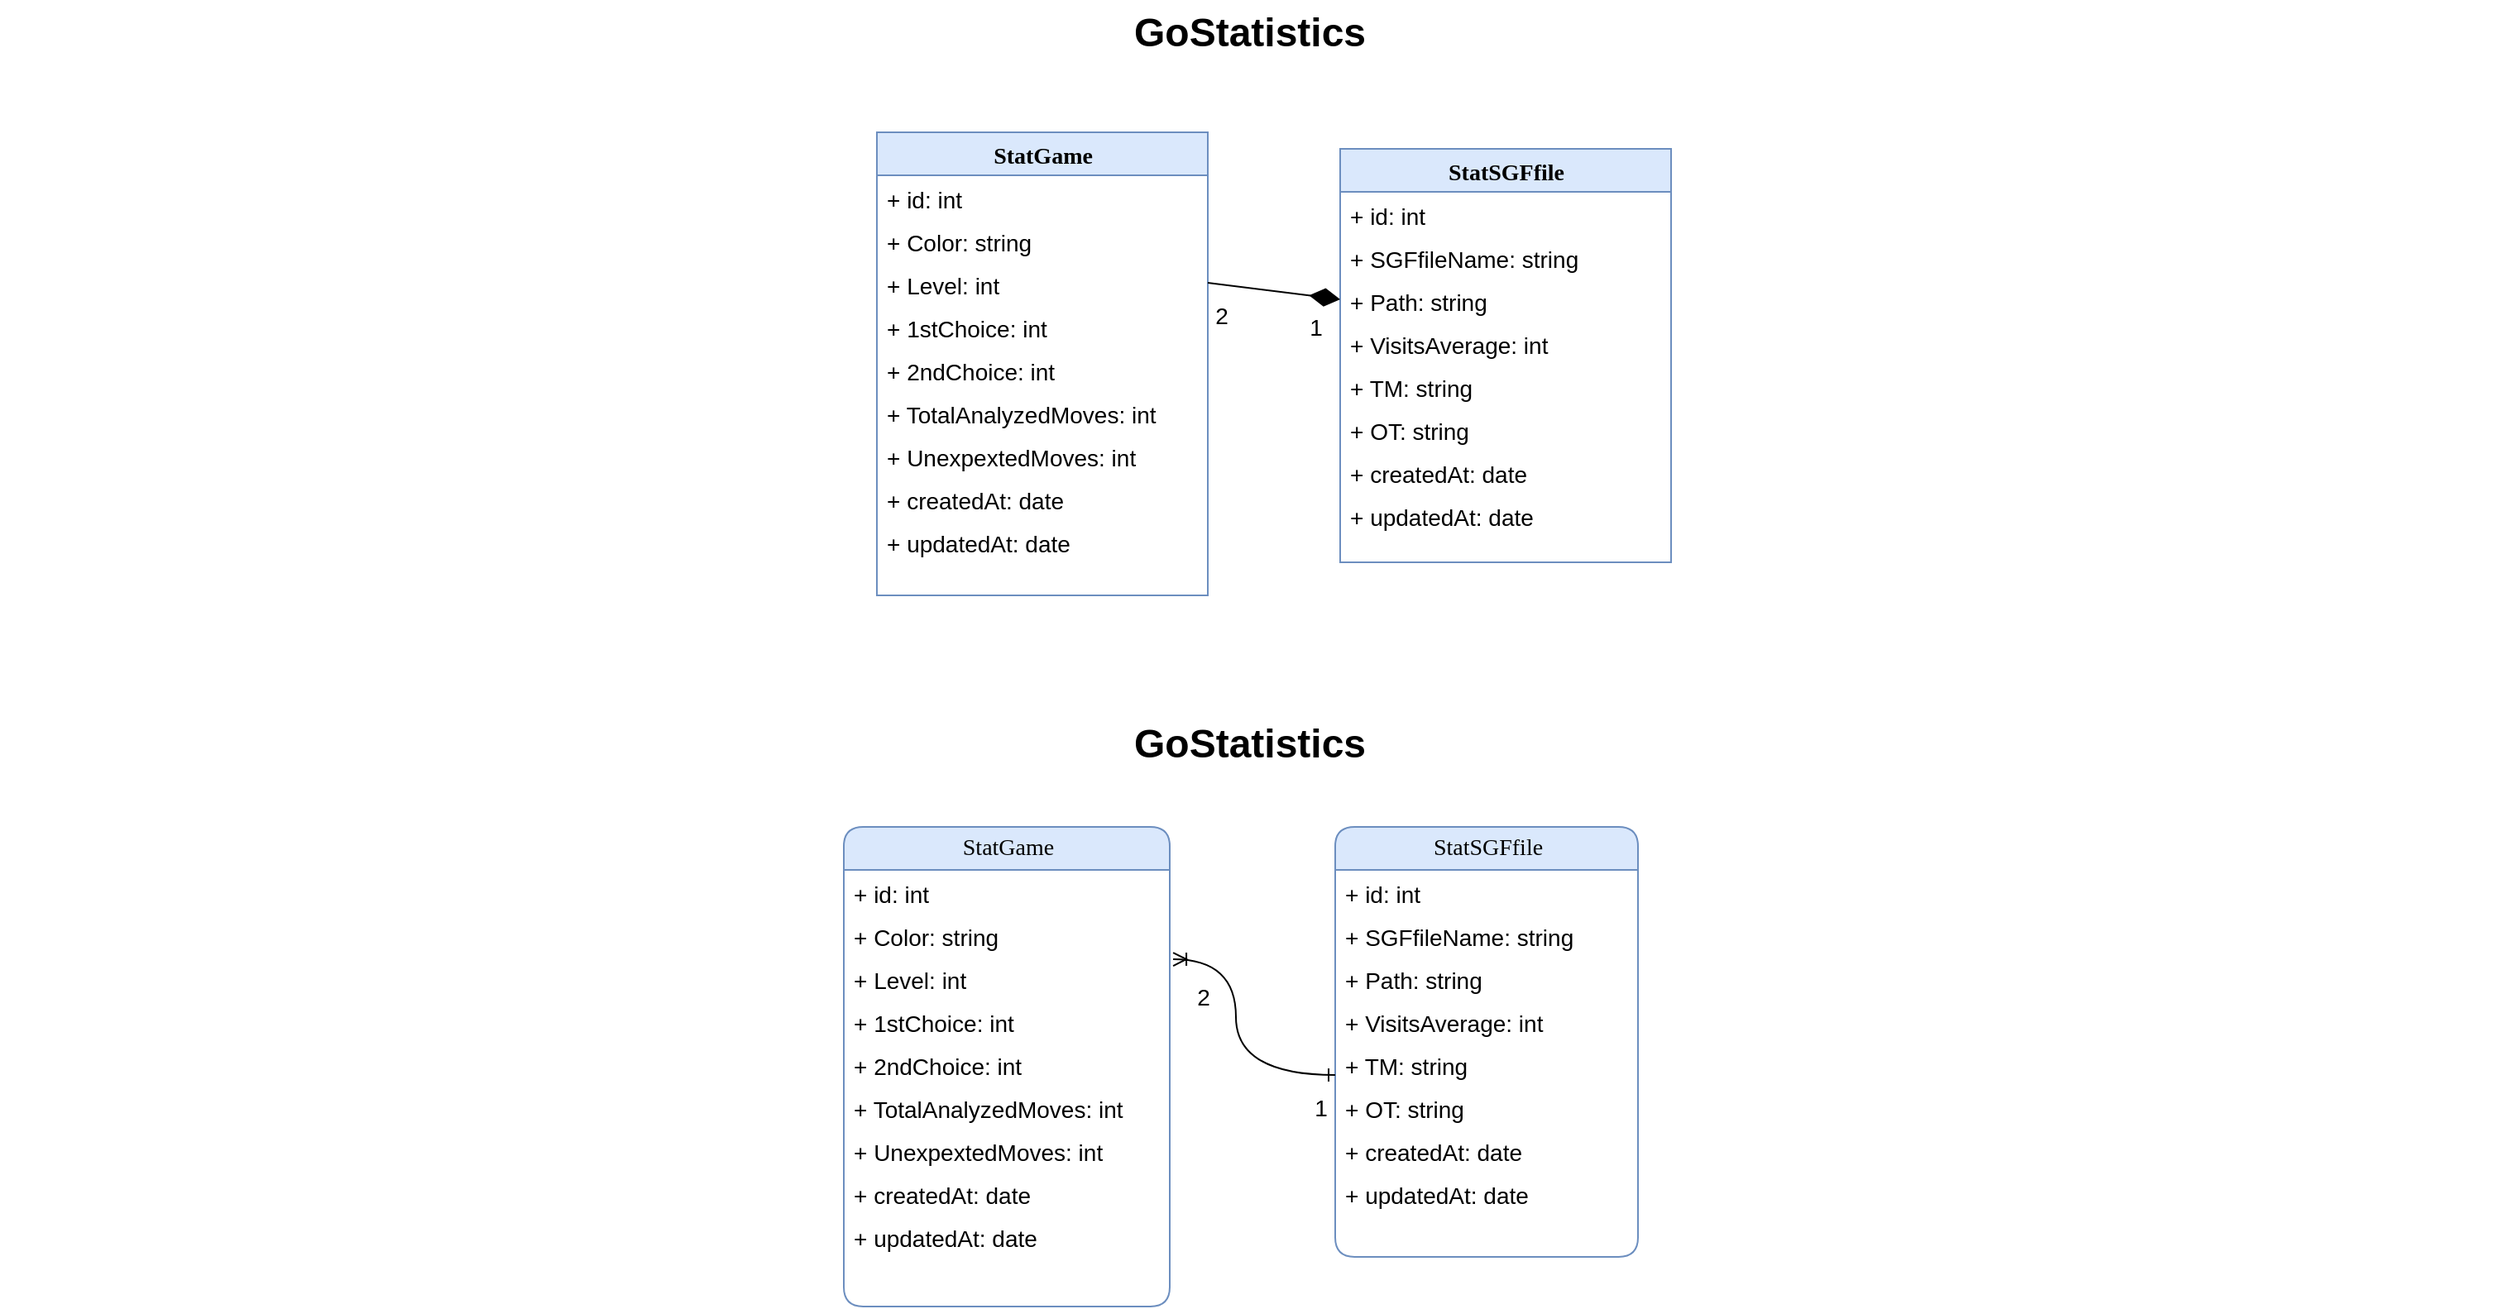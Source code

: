 <mxfile version="18.0.0" type="device"><diagram name="Page-1" id="929967ad-93f9-6ef4-fab6-5d389245f69c"><mxGraphModel dx="1422" dy="754" grid="1" gridSize="10" guides="1" tooltips="1" connect="1" arrows="1" fold="1" page="1" pageScale="1.5" pageWidth="1169" pageHeight="826" background="none" math="0" shadow="0"><root><mxCell id="0" style=";html=1;"/><mxCell id="1" style=";html=1;" parent="0"/><mxCell id="1672d66443f91eb5-23" value="GoStatistics" style="text;strokeColor=none;fillColor=none;html=1;fontSize=24;fontStyle=1;verticalAlign=middle;align=center;" parent="1" vertex="1"><mxGeometry x="120" y="40" width="1510" height="40" as="geometry"/></mxCell><mxCell id="RHmgDbM2cvJ6VYMN8xZf-1" value="StatSGFfile" style="swimlane;html=1;fontStyle=1;align=center;verticalAlign=top;childLayout=stackLayout;horizontal=1;startSize=26;horizontalStack=0;resizeParent=1;resizeLast=0;collapsible=1;marginBottom=0;swimlaneFillColor=#ffffff;rounded=0;shadow=0;comic=0;labelBackgroundColor=none;strokeWidth=1;fillColor=#dae8fc;fontFamily=Verdana;fontSize=14;strokeColor=#6c8ebf;" parent="1" vertex="1"><mxGeometry x="930" y="130" width="200" height="250" as="geometry"/></mxCell><mxCell id="RHmgDbM2cvJ6VYMN8xZf-2" value="+ id: int" style="text;html=1;strokeColor=none;fillColor=none;align=left;verticalAlign=top;spacingLeft=4;spacingRight=4;whiteSpace=wrap;overflow=hidden;rotatable=0;points=[[0,0.5],[1,0.5]];portConstraint=eastwest;fontSize=14;" parent="RHmgDbM2cvJ6VYMN8xZf-1" vertex="1"><mxGeometry y="26" width="200" height="26" as="geometry"/></mxCell><mxCell id="RHmgDbM2cvJ6VYMN8xZf-3" value="+ SGFfileName: string" style="text;html=1;strokeColor=none;fillColor=none;align=left;verticalAlign=top;spacingLeft=4;spacingRight=4;whiteSpace=wrap;overflow=hidden;rotatable=0;points=[[0,0.5],[1,0.5]];portConstraint=eastwest;fontSize=14;" parent="RHmgDbM2cvJ6VYMN8xZf-1" vertex="1"><mxGeometry y="52" width="200" height="26" as="geometry"/></mxCell><mxCell id="RHmgDbM2cvJ6VYMN8xZf-4" value="+ Path: string" style="text;html=1;strokeColor=none;fillColor=none;align=left;verticalAlign=top;spacingLeft=4;spacingRight=4;whiteSpace=wrap;overflow=hidden;rotatable=0;points=[[0,0.5],[1,0.5]];portConstraint=eastwest;fontSize=14;" parent="RHmgDbM2cvJ6VYMN8xZf-1" vertex="1"><mxGeometry y="78" width="200" height="26" as="geometry"/></mxCell><mxCell id="RHmgDbM2cvJ6VYMN8xZf-5" value="+ VisitsAverage: int" style="text;html=1;strokeColor=none;fillColor=none;align=left;verticalAlign=top;spacingLeft=4;spacingRight=4;whiteSpace=wrap;overflow=hidden;rotatable=0;points=[[0,0.5],[1,0.5]];portConstraint=eastwest;fontSize=14;" parent="RHmgDbM2cvJ6VYMN8xZf-1" vertex="1"><mxGeometry y="104" width="200" height="26" as="geometry"/></mxCell><mxCell id="RHmgDbM2cvJ6VYMN8xZf-20" value="+ TM: string" style="text;html=1;strokeColor=none;fillColor=none;align=left;verticalAlign=top;spacingLeft=4;spacingRight=4;whiteSpace=wrap;overflow=hidden;rotatable=0;points=[[0,0.5],[1,0.5]];portConstraint=eastwest;fontSize=14;" parent="RHmgDbM2cvJ6VYMN8xZf-1" vertex="1"><mxGeometry y="130" width="200" height="26" as="geometry"/></mxCell><mxCell id="RHmgDbM2cvJ6VYMN8xZf-21" value="+ OT: string" style="text;html=1;strokeColor=none;fillColor=none;align=left;verticalAlign=top;spacingLeft=4;spacingRight=4;whiteSpace=wrap;overflow=hidden;rotatable=0;points=[[0,0.5],[1,0.5]];portConstraint=eastwest;fontSize=14;" parent="RHmgDbM2cvJ6VYMN8xZf-1" vertex="1"><mxGeometry y="156" width="200" height="26" as="geometry"/></mxCell><mxCell id="RHmgDbM2cvJ6VYMN8xZf-22" value="+ createdAt: date" style="text;html=1;strokeColor=none;fillColor=none;align=left;verticalAlign=top;spacingLeft=4;spacingRight=4;whiteSpace=wrap;overflow=hidden;rotatable=0;points=[[0,0.5],[1,0.5]];portConstraint=eastwest;fontSize=14;" parent="RHmgDbM2cvJ6VYMN8xZf-1" vertex="1"><mxGeometry y="182" width="200" height="26" as="geometry"/></mxCell><mxCell id="RHmgDbM2cvJ6VYMN8xZf-23" value="+ updatedAt: date" style="text;html=1;strokeColor=none;fillColor=none;align=left;verticalAlign=top;spacingLeft=4;spacingRight=4;whiteSpace=wrap;overflow=hidden;rotatable=0;points=[[0,0.5],[1,0.5]];portConstraint=eastwest;fontSize=14;" parent="RHmgDbM2cvJ6VYMN8xZf-1" vertex="1"><mxGeometry y="208" width="200" height="26" as="geometry"/></mxCell><mxCell id="RHmgDbM2cvJ6VYMN8xZf-6" value="StatGame" style="swimlane;html=1;fontStyle=1;align=center;verticalAlign=top;childLayout=stackLayout;horizontal=1;startSize=26;horizontalStack=0;resizeParent=1;resizeLast=0;collapsible=1;marginBottom=0;swimlaneFillColor=#ffffff;rounded=0;shadow=0;comic=0;labelBackgroundColor=none;strokeWidth=1;fillColor=#dae8fc;fontFamily=Verdana;fontSize=14;strokeColor=#6c8ebf;" parent="1" vertex="1"><mxGeometry x="650" y="120" width="200" height="280" as="geometry"/></mxCell><mxCell id="RHmgDbM2cvJ6VYMN8xZf-7" value="+ id: int" style="text;html=1;strokeColor=none;fillColor=none;align=left;verticalAlign=top;spacingLeft=4;spacingRight=4;whiteSpace=wrap;overflow=hidden;rotatable=0;points=[[0,0.5],[1,0.5]];portConstraint=eastwest;fontSize=14;" parent="RHmgDbM2cvJ6VYMN8xZf-6" vertex="1"><mxGeometry y="26" width="200" height="26" as="geometry"/></mxCell><mxCell id="RHmgDbM2cvJ6VYMN8xZf-8" value="+ Color: string" style="text;html=1;strokeColor=none;fillColor=none;align=left;verticalAlign=top;spacingLeft=4;spacingRight=4;whiteSpace=wrap;overflow=hidden;rotatable=0;points=[[0,0.5],[1,0.5]];portConstraint=eastwest;fontSize=14;" parent="RHmgDbM2cvJ6VYMN8xZf-6" vertex="1"><mxGeometry y="52" width="200" height="26" as="geometry"/></mxCell><mxCell id="RHmgDbM2cvJ6VYMN8xZf-9" value="+ Level: int" style="text;html=1;strokeColor=none;fillColor=none;align=left;verticalAlign=top;spacingLeft=4;spacingRight=4;whiteSpace=wrap;overflow=hidden;rotatable=0;points=[[0,0.5],[1,0.5]];portConstraint=eastwest;fontSize=14;" parent="RHmgDbM2cvJ6VYMN8xZf-6" vertex="1"><mxGeometry y="78" width="200" height="26" as="geometry"/></mxCell><mxCell id="RHmgDbM2cvJ6VYMN8xZf-10" value="+ 1stChoice: int" style="text;html=1;strokeColor=none;fillColor=none;align=left;verticalAlign=top;spacingLeft=4;spacingRight=4;whiteSpace=wrap;overflow=hidden;rotatable=0;points=[[0,0.5],[1,0.5]];portConstraint=eastwest;fontSize=14;" parent="RHmgDbM2cvJ6VYMN8xZf-6" vertex="1"><mxGeometry y="104" width="200" height="26" as="geometry"/></mxCell><mxCell id="RHmgDbM2cvJ6VYMN8xZf-11" value="+ 2ndChoice: int" style="text;html=1;strokeColor=none;fillColor=none;align=left;verticalAlign=top;spacingLeft=4;spacingRight=4;whiteSpace=wrap;overflow=hidden;rotatable=0;points=[[0,0.5],[1,0.5]];portConstraint=eastwest;fontSize=14;" parent="RHmgDbM2cvJ6VYMN8xZf-6" vertex="1"><mxGeometry y="130" width="200" height="26" as="geometry"/></mxCell><mxCell id="RHmgDbM2cvJ6VYMN8xZf-12" value="+ TotalAnalyzedMoves: int" style="text;html=1;strokeColor=none;fillColor=none;align=left;verticalAlign=top;spacingLeft=4;spacingRight=4;whiteSpace=wrap;overflow=hidden;rotatable=0;points=[[0,0.5],[1,0.5]];portConstraint=eastwest;fontSize=14;" parent="RHmgDbM2cvJ6VYMN8xZf-6" vertex="1"><mxGeometry y="156" width="200" height="26" as="geometry"/></mxCell><mxCell id="RHmgDbM2cvJ6VYMN8xZf-13" value="+ UnexpextedMoves: int" style="text;html=1;strokeColor=none;fillColor=none;align=left;verticalAlign=top;spacingLeft=4;spacingRight=4;whiteSpace=wrap;overflow=hidden;rotatable=0;points=[[0,0.5],[1,0.5]];portConstraint=eastwest;fontSize=14;" parent="RHmgDbM2cvJ6VYMN8xZf-6" vertex="1"><mxGeometry y="182" width="200" height="26" as="geometry"/></mxCell><mxCell id="RHmgDbM2cvJ6VYMN8xZf-24" value="+ createdAt: date" style="text;html=1;strokeColor=none;fillColor=none;align=left;verticalAlign=top;spacingLeft=4;spacingRight=4;whiteSpace=wrap;overflow=hidden;rotatable=0;points=[[0,0.5],[1,0.5]];portConstraint=eastwest;fontSize=14;" parent="RHmgDbM2cvJ6VYMN8xZf-6" vertex="1"><mxGeometry y="208" width="200" height="26" as="geometry"/></mxCell><mxCell id="RHmgDbM2cvJ6VYMN8xZf-25" value="+ updatedAt: date" style="text;html=1;strokeColor=none;fillColor=none;align=left;verticalAlign=top;spacingLeft=4;spacingRight=4;whiteSpace=wrap;overflow=hidden;rotatable=0;points=[[0,0.5],[1,0.5]];portConstraint=eastwest;fontSize=14;" parent="RHmgDbM2cvJ6VYMN8xZf-6" vertex="1"><mxGeometry y="234" width="200" height="26" as="geometry"/></mxCell><mxCell id="RHmgDbM2cvJ6VYMN8xZf-16" value="" style="endArrow=none;html=1;rounded=0;exitX=1;exitY=0.5;exitDx=0;exitDy=0;entryX=0;entryY=0.5;entryDx=0;entryDy=0;strokeColor=none;fontSize=14;" parent="1" source="RHmgDbM2cvJ6VYMN8xZf-9" target="RHmgDbM2cvJ6VYMN8xZf-4" edge="1"><mxGeometry width="50" height="50" relative="1" as="geometry"><mxPoint x="1490" y="340" as="sourcePoint"/><mxPoint x="1540" y="290" as="targetPoint"/></mxGeometry></mxCell><mxCell id="RHmgDbM2cvJ6VYMN8xZf-17" value="" style="endArrow=none;html=1;rounded=0;startArrow=diamondThin;startFill=1;targetPerimeterSpacing=0;endSize=8;strokeWidth=1;jumpSize=10;startSize=16;exitX=0;exitY=0.5;exitDx=0;exitDy=0;entryX=1;entryY=0.5;entryDx=0;entryDy=0;fontSize=14;" parent="1" source="RHmgDbM2cvJ6VYMN8xZf-4" target="RHmgDbM2cvJ6VYMN8xZf-9" edge="1"><mxGeometry width="50" height="50" relative="1" as="geometry"><mxPoint x="860" y="406.437" as="sourcePoint"/><mxPoint x="850" y="290" as="targetPoint"/></mxGeometry></mxCell><mxCell id="RHmgDbM2cvJ6VYMN8xZf-18" value="1" style="edgeLabel;html=1;align=center;verticalAlign=middle;resizable=0;points=[];fontSize=14;" parent="RHmgDbM2cvJ6VYMN8xZf-17" vertex="1" connectable="0"><mxGeometry x="-0.625" y="-1" relative="1" as="geometry"><mxPoint y="20" as="offset"/></mxGeometry></mxCell><mxCell id="RHmgDbM2cvJ6VYMN8xZf-19" value="2" style="edgeLabel;html=1;align=center;verticalAlign=middle;resizable=0;points=[];fontSize=14;" parent="RHmgDbM2cvJ6VYMN8xZf-17" vertex="1" connectable="0"><mxGeometry x="0.797" y="-1" relative="1" as="geometry"><mxPoint y="20" as="offset"/></mxGeometry></mxCell><mxCell id="52-I_zl2oWdnbj6EnBFY-1" value="StatSGFfile" style="swimlane;html=1;fontStyle=0;childLayout=stackLayout;horizontal=1;startSize=26;fillColor=#dae8fc;horizontalStack=0;resizeParent=1;resizeLast=0;collapsible=1;marginBottom=0;swimlaneFillColor=#ffffff;align=center;rounded=1;shadow=0;comic=0;labelBackgroundColor=none;strokeWidth=1;fontFamily=Verdana;fontSize=14;strokeColor=#6c8ebf;" vertex="1" parent="1"><mxGeometry x="927" y="540" width="183" height="260" as="geometry"/></mxCell><mxCell id="52-I_zl2oWdnbj6EnBFY-23" value="+ id: int" style="text;html=1;strokeColor=none;fillColor=none;align=left;verticalAlign=top;spacingLeft=4;spacingRight=4;whiteSpace=wrap;overflow=hidden;rotatable=0;points=[[0,0.5],[1,0.5]];portConstraint=eastwest;fontSize=14;" vertex="1" parent="52-I_zl2oWdnbj6EnBFY-1"><mxGeometry y="26" width="183" height="26" as="geometry"/></mxCell><mxCell id="52-I_zl2oWdnbj6EnBFY-24" value="+ SGFfileName: string" style="text;html=1;strokeColor=none;fillColor=none;align=left;verticalAlign=top;spacingLeft=4;spacingRight=4;whiteSpace=wrap;overflow=hidden;rotatable=0;points=[[0,0.5],[1,0.5]];portConstraint=eastwest;fontSize=14;" vertex="1" parent="52-I_zl2oWdnbj6EnBFY-1"><mxGeometry y="52" width="183" height="26" as="geometry"/></mxCell><mxCell id="52-I_zl2oWdnbj6EnBFY-25" value="+ Path: string" style="text;html=1;strokeColor=none;fillColor=none;align=left;verticalAlign=top;spacingLeft=4;spacingRight=4;whiteSpace=wrap;overflow=hidden;rotatable=0;points=[[0,0.5],[1,0.5]];portConstraint=eastwest;fontSize=14;" vertex="1" parent="52-I_zl2oWdnbj6EnBFY-1"><mxGeometry y="78" width="183" height="26" as="geometry"/></mxCell><mxCell id="52-I_zl2oWdnbj6EnBFY-26" value="+ VisitsAverage: int" style="text;html=1;strokeColor=none;fillColor=none;align=left;verticalAlign=top;spacingLeft=4;spacingRight=4;whiteSpace=wrap;overflow=hidden;rotatable=0;points=[[0,0.5],[1,0.5]];portConstraint=eastwest;fontSize=14;" vertex="1" parent="52-I_zl2oWdnbj6EnBFY-1"><mxGeometry y="104" width="183" height="26" as="geometry"/></mxCell><mxCell id="52-I_zl2oWdnbj6EnBFY-27" value="+ TM: string" style="text;html=1;strokeColor=none;fillColor=none;align=left;verticalAlign=top;spacingLeft=4;spacingRight=4;whiteSpace=wrap;overflow=hidden;rotatable=0;points=[[0,0.5],[1,0.5]];portConstraint=eastwest;fontSize=14;" vertex="1" parent="52-I_zl2oWdnbj6EnBFY-1"><mxGeometry y="130" width="183" height="26" as="geometry"/></mxCell><mxCell id="52-I_zl2oWdnbj6EnBFY-28" value="+ OT: string" style="text;html=1;strokeColor=none;fillColor=none;align=left;verticalAlign=top;spacingLeft=4;spacingRight=4;whiteSpace=wrap;overflow=hidden;rotatable=0;points=[[0,0.5],[1,0.5]];portConstraint=eastwest;fontSize=14;" vertex="1" parent="52-I_zl2oWdnbj6EnBFY-1"><mxGeometry y="156" width="183" height="26" as="geometry"/></mxCell><mxCell id="52-I_zl2oWdnbj6EnBFY-29" value="+ createdAt: date" style="text;html=1;strokeColor=none;fillColor=none;align=left;verticalAlign=top;spacingLeft=4;spacingRight=4;whiteSpace=wrap;overflow=hidden;rotatable=0;points=[[0,0.5],[1,0.5]];portConstraint=eastwest;fontSize=14;" vertex="1" parent="52-I_zl2oWdnbj6EnBFY-1"><mxGeometry y="182" width="183" height="26" as="geometry"/></mxCell><mxCell id="52-I_zl2oWdnbj6EnBFY-30" value="+ updatedAt: date" style="text;html=1;strokeColor=none;fillColor=none;align=left;verticalAlign=top;spacingLeft=4;spacingRight=4;whiteSpace=wrap;overflow=hidden;rotatable=0;points=[[0,0.5],[1,0.5]];portConstraint=eastwest;fontSize=14;" vertex="1" parent="52-I_zl2oWdnbj6EnBFY-1"><mxGeometry y="208" width="183" height="26" as="geometry"/></mxCell><mxCell id="52-I_zl2oWdnbj6EnBFY-6" value="StatGame" style="swimlane;html=1;fontStyle=0;childLayout=stackLayout;horizontal=1;startSize=26;fillColor=#dae8fc;horizontalStack=0;resizeParent=1;resizeLast=0;collapsible=1;marginBottom=0;swimlaneFillColor=#ffffff;align=center;rounded=1;shadow=0;comic=0;labelBackgroundColor=none;strokeWidth=1;fontFamily=Verdana;fontSize=14;strokeColor=#6c8ebf;" vertex="1" parent="1"><mxGeometry x="630" y="540" width="197" height="290" as="geometry"/></mxCell><mxCell id="52-I_zl2oWdnbj6EnBFY-31" value="+ id: int" style="text;html=1;strokeColor=none;fillColor=none;align=left;verticalAlign=top;spacingLeft=4;spacingRight=4;whiteSpace=wrap;overflow=hidden;rotatable=0;points=[[0,0.5],[1,0.5]];portConstraint=eastwest;fontSize=14;" vertex="1" parent="52-I_zl2oWdnbj6EnBFY-6"><mxGeometry y="26" width="197" height="26" as="geometry"/></mxCell><mxCell id="52-I_zl2oWdnbj6EnBFY-32" value="+ Color: string" style="text;html=1;strokeColor=none;fillColor=none;align=left;verticalAlign=top;spacingLeft=4;spacingRight=4;whiteSpace=wrap;overflow=hidden;rotatable=0;points=[[0,0.5],[1,0.5]];portConstraint=eastwest;fontSize=14;" vertex="1" parent="52-I_zl2oWdnbj6EnBFY-6"><mxGeometry y="52" width="197" height="26" as="geometry"/></mxCell><mxCell id="52-I_zl2oWdnbj6EnBFY-33" value="+ Level: int" style="text;html=1;strokeColor=none;fillColor=none;align=left;verticalAlign=top;spacingLeft=4;spacingRight=4;whiteSpace=wrap;overflow=hidden;rotatable=0;points=[[0,0.5],[1,0.5]];portConstraint=eastwest;fontSize=14;" vertex="1" parent="52-I_zl2oWdnbj6EnBFY-6"><mxGeometry y="78" width="197" height="26" as="geometry"/></mxCell><mxCell id="52-I_zl2oWdnbj6EnBFY-34" value="+ 1stChoice: int" style="text;html=1;strokeColor=none;fillColor=none;align=left;verticalAlign=top;spacingLeft=4;spacingRight=4;whiteSpace=wrap;overflow=hidden;rotatable=0;points=[[0,0.5],[1,0.5]];portConstraint=eastwest;fontSize=14;" vertex="1" parent="52-I_zl2oWdnbj6EnBFY-6"><mxGeometry y="104" width="197" height="26" as="geometry"/></mxCell><mxCell id="52-I_zl2oWdnbj6EnBFY-35" value="+ 2ndChoice: int" style="text;html=1;strokeColor=none;fillColor=none;align=left;verticalAlign=top;spacingLeft=4;spacingRight=4;whiteSpace=wrap;overflow=hidden;rotatable=0;points=[[0,0.5],[1,0.5]];portConstraint=eastwest;fontSize=14;" vertex="1" parent="52-I_zl2oWdnbj6EnBFY-6"><mxGeometry y="130" width="197" height="26" as="geometry"/></mxCell><mxCell id="52-I_zl2oWdnbj6EnBFY-36" value="+ TotalAnalyzedMoves: int" style="text;html=1;strokeColor=none;fillColor=none;align=left;verticalAlign=top;spacingLeft=4;spacingRight=4;whiteSpace=wrap;overflow=hidden;rotatable=0;points=[[0,0.5],[1,0.5]];portConstraint=eastwest;fontSize=14;" vertex="1" parent="52-I_zl2oWdnbj6EnBFY-6"><mxGeometry y="156" width="197" height="26" as="geometry"/></mxCell><mxCell id="52-I_zl2oWdnbj6EnBFY-37" value="+ UnexpextedMoves: int" style="text;html=1;strokeColor=none;fillColor=none;align=left;verticalAlign=top;spacingLeft=4;spacingRight=4;whiteSpace=wrap;overflow=hidden;rotatable=0;points=[[0,0.5],[1,0.5]];portConstraint=eastwest;fontSize=14;" vertex="1" parent="52-I_zl2oWdnbj6EnBFY-6"><mxGeometry y="182" width="197" height="26" as="geometry"/></mxCell><mxCell id="52-I_zl2oWdnbj6EnBFY-39" value="+ createdAt: date" style="text;html=1;strokeColor=none;fillColor=none;align=left;verticalAlign=top;spacingLeft=4;spacingRight=4;whiteSpace=wrap;overflow=hidden;rotatable=0;points=[[0,0.5],[1,0.5]];portConstraint=eastwest;fontSize=14;" vertex="1" parent="52-I_zl2oWdnbj6EnBFY-6"><mxGeometry y="208" width="197" height="26" as="geometry"/></mxCell><mxCell id="52-I_zl2oWdnbj6EnBFY-38" value="+ updatedAt: date" style="text;html=1;strokeColor=none;fillColor=none;align=left;verticalAlign=top;spacingLeft=4;spacingRight=4;whiteSpace=wrap;overflow=hidden;rotatable=0;points=[[0,0.5],[1,0.5]];portConstraint=eastwest;fontSize=14;" vertex="1" parent="52-I_zl2oWdnbj6EnBFY-6"><mxGeometry y="234" width="197" height="26" as="geometry"/></mxCell><mxCell id="52-I_zl2oWdnbj6EnBFY-11" value="" style="endArrow=ERone;html=1;rounded=0;targetPerimeterSpacing=0;curved=1;exitX=1.012;exitY=0.808;exitDx=0;exitDy=0;exitPerimeter=0;entryX=0;entryY=0.5;entryDx=0;entryDy=0;edgeStyle=orthogonalEdgeStyle;startArrow=ERoneToMany;startFill=0;endFill=0;fontSize=14;" edge="1" parent="1"><mxGeometry width="50" height="50" relative="1" as="geometry"><mxPoint x="829.04" y="620.008" as="sourcePoint"/><mxPoint x="927" y="690" as="targetPoint"/><Array as="points"><mxPoint x="867" y="620"/><mxPoint x="867" y="690"/></Array></mxGeometry></mxCell><mxCell id="52-I_zl2oWdnbj6EnBFY-12" value="1" style="edgeLabel;html=1;align=center;verticalAlign=middle;resizable=0;points=[];fontSize=14;" vertex="1" connectable="0" parent="52-I_zl2oWdnbj6EnBFY-11"><mxGeometry x="0.873" y="-2" relative="1" as="geometry"><mxPoint x="1" y="18" as="offset"/></mxGeometry></mxCell><mxCell id="52-I_zl2oWdnbj6EnBFY-13" value="2" style="edgeLabel;html=1;align=center;verticalAlign=middle;resizable=0;points=[];fontSize=14;" vertex="1" connectable="0" parent="52-I_zl2oWdnbj6EnBFY-11"><mxGeometry x="-0.819" relative="1" as="geometry"><mxPoint x="3" y="23" as="offset"/></mxGeometry></mxCell><mxCell id="52-I_zl2oWdnbj6EnBFY-40" value="GoStatistics" style="text;strokeColor=none;fillColor=none;html=1;fontSize=24;fontStyle=1;verticalAlign=middle;align=center;" vertex="1" parent="1"><mxGeometry x="120" y="470" width="1510" height="40" as="geometry"/></mxCell></root></mxGraphModel></diagram></mxfile>